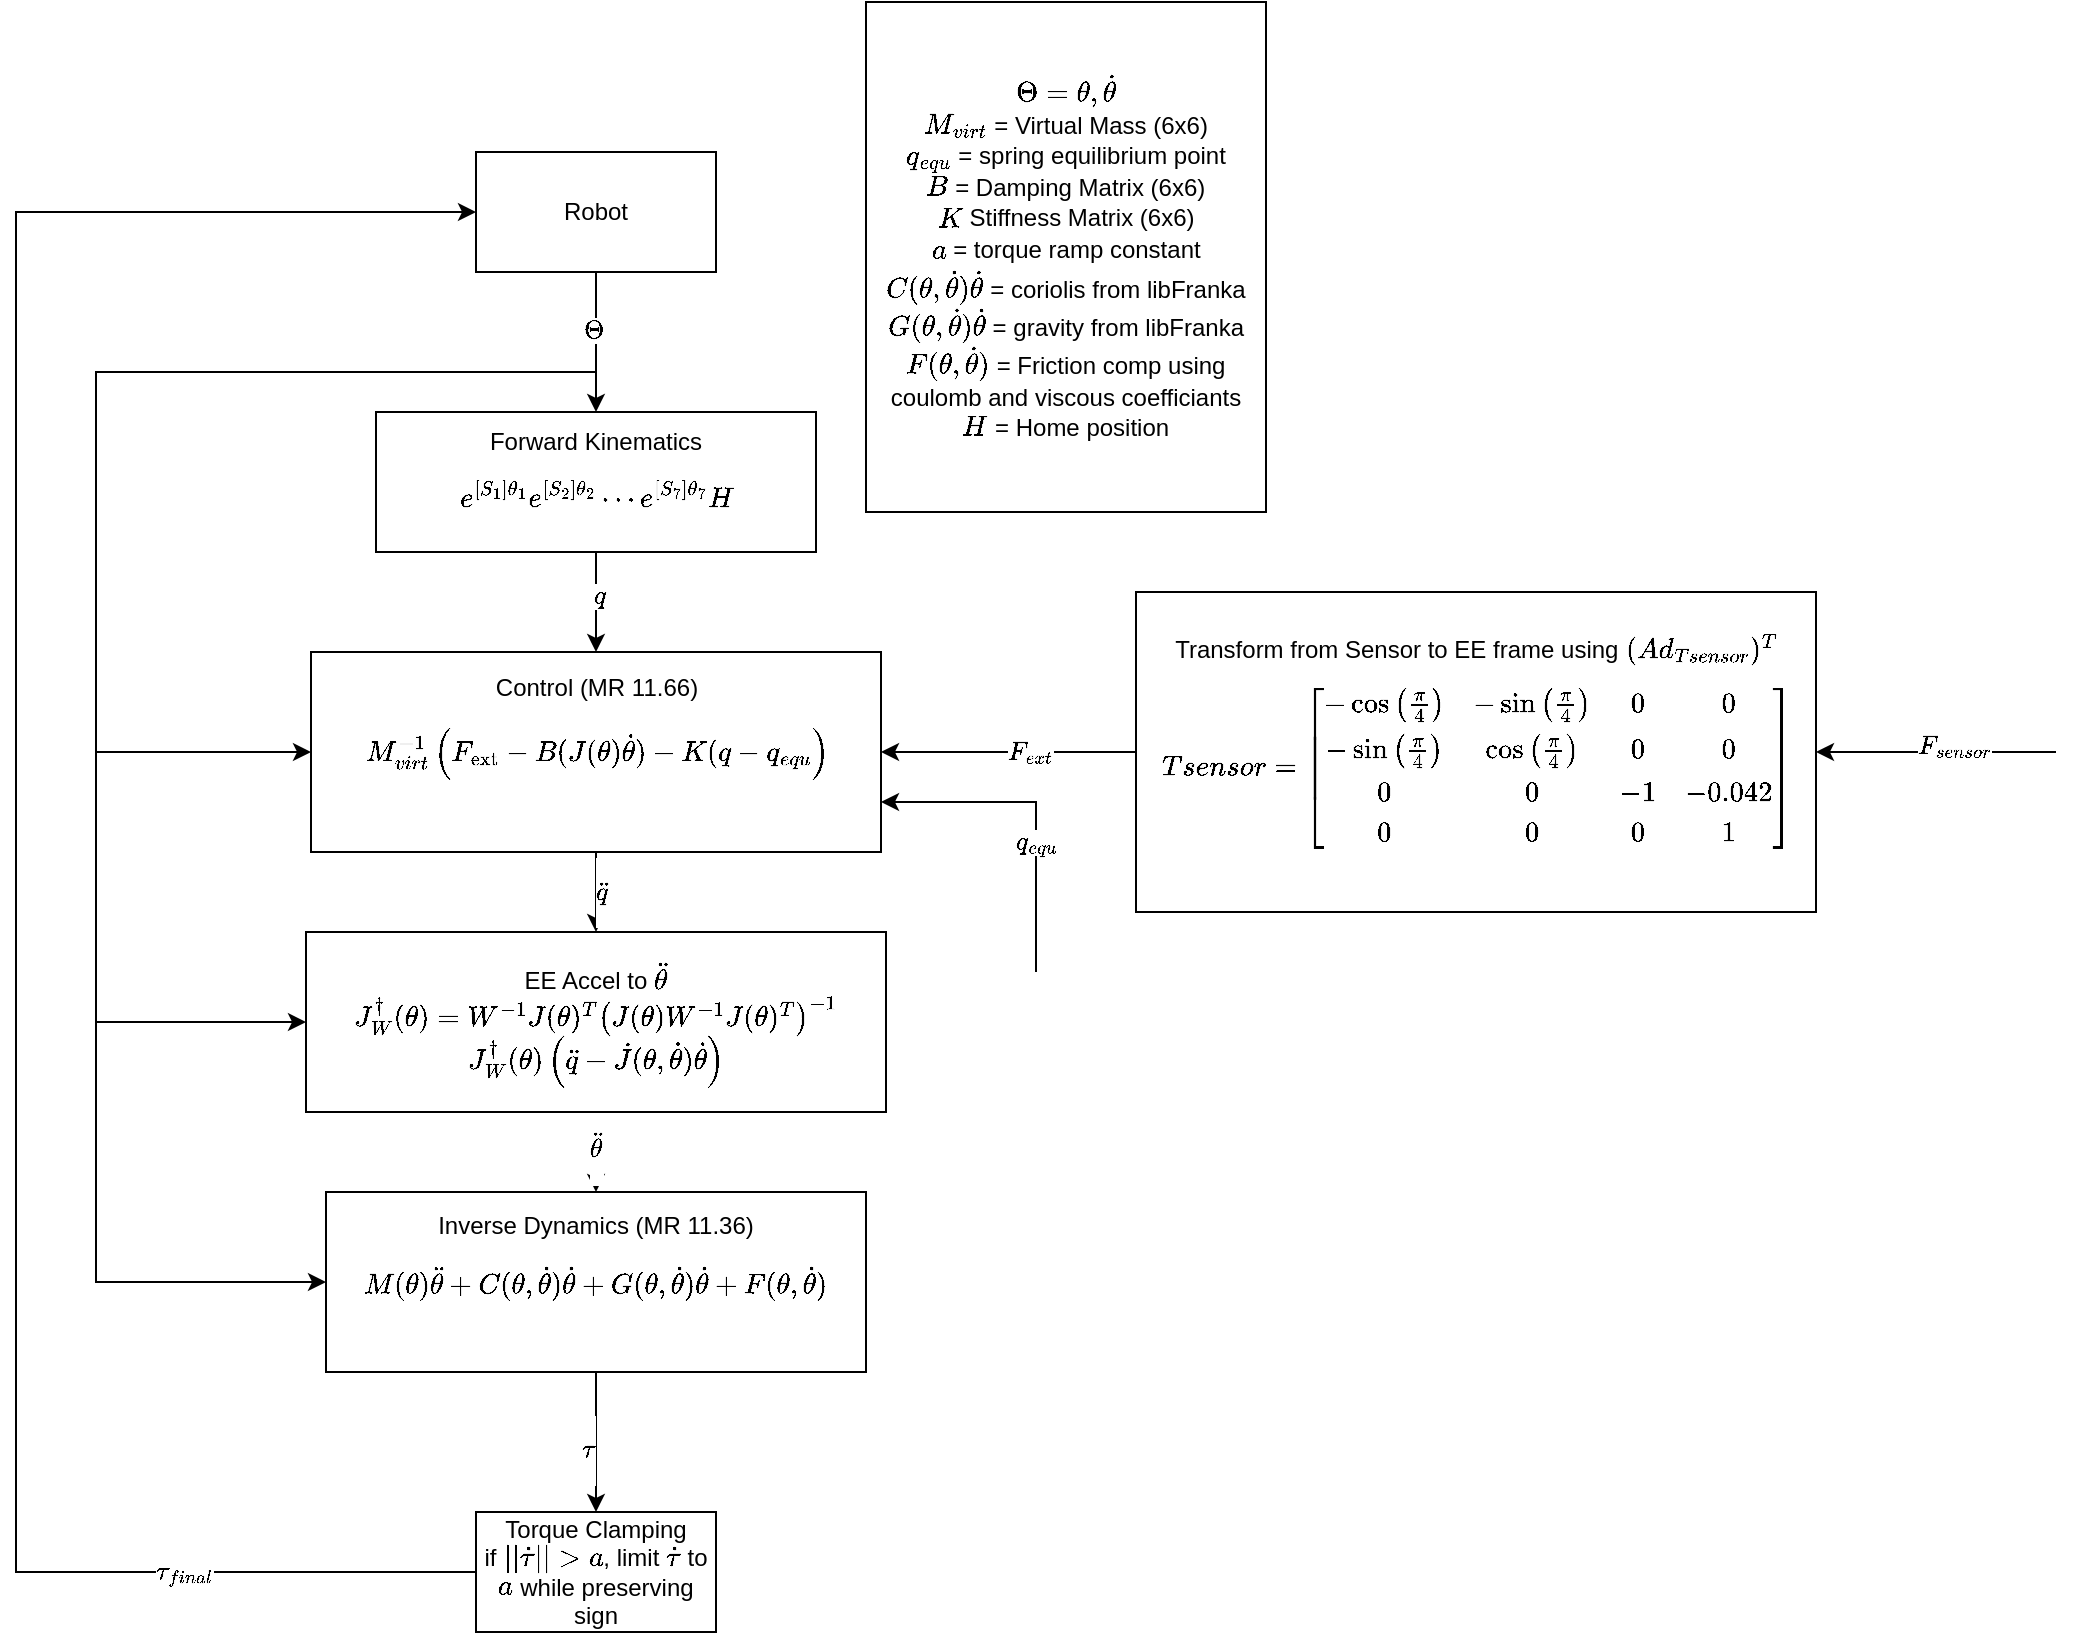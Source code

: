 <mxfile version="28.0.4">
  <diagram name="Page-1" id="zEqlK7t6ldvu853xDJui">
    <mxGraphModel dx="1360" dy="1865" grid="1" gridSize="10" guides="1" tooltips="1" connect="1" arrows="1" fold="1" page="1" pageScale="1" pageWidth="850" pageHeight="1100" math="1" shadow="0">
      <root>
        <mxCell id="0" />
        <mxCell id="1" parent="0" />
        <mxCell id="jYTH6Jz3JsOvPJAKBcka-1" value="&lt;div&gt;Robot&lt;/div&gt;" style="rounded=0;whiteSpace=wrap;html=1;" parent="1" vertex="1">
          <mxGeometry x="440" y="20" width="120" height="60" as="geometry" />
        </mxCell>
        <mxCell id="jYTH6Jz3JsOvPJAKBcka-69" style="edgeStyle=orthogonalEdgeStyle;rounded=0;orthogonalLoop=1;jettySize=auto;html=1;exitX=0.5;exitY=1;exitDx=0;exitDy=0;entryX=0.5;entryY=0;entryDx=0;entryDy=0;" parent="1" source="jYTH6Jz3JsOvPJAKBcka-4" target="jYTH6Jz3JsOvPJAKBcka-5" edge="1">
          <mxGeometry relative="1" as="geometry" />
        </mxCell>
        <mxCell id="jYTH6Jz3JsOvPJAKBcka-70" value="$$\tau$$" style="edgeLabel;html=1;align=center;verticalAlign=middle;resizable=0;points=[];" parent="jYTH6Jz3JsOvPJAKBcka-69" vertex="1" connectable="0">
          <mxGeometry x="0.12" y="-4" relative="1" as="geometry">
            <mxPoint as="offset" />
          </mxGeometry>
        </mxCell>
        <mxCell id="jYTH6Jz3JsOvPJAKBcka-4" value="&lt;div&gt;Inverse Dynamics (MR 11.36)&lt;/div&gt;&lt;div&gt;$$M(\theta)\ddot{\theta} + C(\theta, \dot{\theta})\dot{\theta} + G(\theta, \dot{\theta})\dot{\theta} + F(\theta, \dot{\theta})$$&lt;br&gt;&lt;/div&gt;" style="rounded=0;whiteSpace=wrap;html=1;" parent="1" vertex="1">
          <mxGeometry x="365" y="540" width="270" height="90" as="geometry" />
        </mxCell>
        <mxCell id="jYTH6Jz3JsOvPJAKBcka-73" style="edgeStyle=orthogonalEdgeStyle;rounded=0;orthogonalLoop=1;jettySize=auto;html=1;exitX=0;exitY=0.5;exitDx=0;exitDy=0;entryX=0;entryY=0.5;entryDx=0;entryDy=0;" parent="1" source="jYTH6Jz3JsOvPJAKBcka-5" target="jYTH6Jz3JsOvPJAKBcka-1" edge="1">
          <mxGeometry relative="1" as="geometry">
            <Array as="points">
              <mxPoint x="210" y="730" />
              <mxPoint x="210" y="50" />
            </Array>
          </mxGeometry>
        </mxCell>
        <mxCell id="jYTH6Jz3JsOvPJAKBcka-74" value="$$\tau_{final}$$" style="edgeLabel;html=1;align=center;verticalAlign=middle;resizable=0;points=[];" parent="jYTH6Jz3JsOvPJAKBcka-73" vertex="1" connectable="0">
          <mxGeometry x="-0.744" relative="1" as="geometry">
            <mxPoint as="offset" />
          </mxGeometry>
        </mxCell>
        <mxCell id="jYTH6Jz3JsOvPJAKBcka-5" value="&lt;div&gt;Torque Clamping&lt;/div&gt;if \(||\dot\tau|| &amp;gt; a\), limit \(\dot\tau\) to \(a\) while preserving sign" style="rounded=0;whiteSpace=wrap;html=1;" parent="1" vertex="1">
          <mxGeometry x="440" y="700" width="120" height="60" as="geometry" />
        </mxCell>
        <mxCell id="jYTH6Jz3JsOvPJAKBcka-61" style="edgeStyle=orthogonalEdgeStyle;rounded=0;orthogonalLoop=1;jettySize=auto;html=1;exitX=0.5;exitY=1;exitDx=0;exitDy=0;entryX=0.5;entryY=0;entryDx=0;entryDy=0;" parent="1" source="jYTH6Jz3JsOvPJAKBcka-6" target="jYTH6Jz3JsOvPJAKBcka-4" edge="1">
          <mxGeometry relative="1" as="geometry" />
        </mxCell>
        <mxCell id="jYTH6Jz3JsOvPJAKBcka-62" value="$$\ddot{\theta}$$" style="edgeLabel;html=1;align=center;verticalAlign=middle;resizable=0;points=[];" parent="jYTH6Jz3JsOvPJAKBcka-61" vertex="1" connectable="0">
          <mxGeometry x="-0.156" relative="1" as="geometry">
            <mxPoint as="offset" />
          </mxGeometry>
        </mxCell>
        <mxCell id="jYTH6Jz3JsOvPJAKBcka-6" value="EE Accel to \(\ddot{\theta}\)&lt;br&gt;\(J^{\dagger}_W(\theta) = W^{-1} J(\theta)^T \left( J(\theta) W^{-1} J(\theta)^T \right)^{-1}\)&lt;br&gt;\(J^{\dagger}_W(\theta) \left( \ddot{q} - \dot{J}(\theta, \dot{\theta}) \dot{\theta} \right)&lt;br&gt;\)" style="rounded=0;whiteSpace=wrap;html=1;" parent="1" vertex="1">
          <mxGeometry x="355" y="410" width="290" height="90" as="geometry" />
        </mxCell>
        <mxCell id="jYTH6Jz3JsOvPJAKBcka-54" style="edgeStyle=orthogonalEdgeStyle;rounded=0;orthogonalLoop=1;jettySize=auto;html=1;exitX=0.5;exitY=1;exitDx=0;exitDy=0;entryX=0;entryY=0.5;entryDx=0;entryDy=0;" parent="1" source="jYTH6Jz3JsOvPJAKBcka-1" target="jYTH6Jz3JsOvPJAKBcka-6" edge="1">
          <mxGeometry relative="1" as="geometry">
            <Array as="points">
              <mxPoint x="500" y="130" />
              <mxPoint x="250" y="130" />
              <mxPoint x="250" y="455" />
            </Array>
            <mxPoint x="460" y="80" as="sourcePoint" />
            <mxPoint x="350" y="430" as="targetPoint" />
          </mxGeometry>
        </mxCell>
        <mxCell id="jYTH6Jz3JsOvPJAKBcka-36" style="edgeStyle=orthogonalEdgeStyle;rounded=0;orthogonalLoop=1;jettySize=auto;html=1;exitX=0.5;exitY=1;exitDx=0;exitDy=0;entryX=0.5;entryY=0;entryDx=0;entryDy=0;" parent="1" source="jYTH6Jz3JsOvPJAKBcka-17" target="jYTH6Jz3JsOvPJAKBcka-18" edge="1">
          <mxGeometry relative="1" as="geometry" />
        </mxCell>
        <mxCell id="K6AiGifMPzE6-kjP8r4b-8" value="\(q\)" style="edgeLabel;html=1;align=center;verticalAlign=middle;resizable=0;points=[];" parent="jYTH6Jz3JsOvPJAKBcka-36" vertex="1" connectable="0">
          <mxGeometry x="-0.15" y="2" relative="1" as="geometry">
            <mxPoint as="offset" />
          </mxGeometry>
        </mxCell>
        <mxCell id="jYTH6Jz3JsOvPJAKBcka-17" value="Forward Kinematics&lt;br&gt;$$e^{[S_1]\theta_1} e^{[S_2]\theta_2} \cdots e^{[S_7]\theta_7} H&lt;br&gt;$$" style="rounded=0;whiteSpace=wrap;html=1;" parent="1" vertex="1">
          <mxGeometry x="390" y="150" width="220" height="70" as="geometry" />
        </mxCell>
        <mxCell id="jYTH6Jz3JsOvPJAKBcka-48" style="edgeStyle=orthogonalEdgeStyle;rounded=0;orthogonalLoop=1;jettySize=auto;html=1;exitX=0.5;exitY=1;exitDx=0;exitDy=0;entryX=0.5;entryY=0;entryDx=0;entryDy=0;" parent="1" source="jYTH6Jz3JsOvPJAKBcka-18" target="jYTH6Jz3JsOvPJAKBcka-6" edge="1">
          <mxGeometry relative="1" as="geometry" />
        </mxCell>
        <mxCell id="jYTH6Jz3JsOvPJAKBcka-51" value="$$\ddot{q}$$" style="edgeLabel;html=1;align=center;verticalAlign=middle;resizable=0;points=[];" parent="jYTH6Jz3JsOvPJAKBcka-48" vertex="1" connectable="0">
          <mxGeometry x="-0.018" y="3" relative="1" as="geometry">
            <mxPoint as="offset" />
          </mxGeometry>
        </mxCell>
        <mxCell id="jYTH6Jz3JsOvPJAKBcka-18" value="&lt;div&gt;Control (MR 11.66)&lt;br&gt;&lt;/div&gt;&lt;div&gt;$$M_{virt}^{-1} \left( F_{\text{ext}} - B (J(\theta) \dot\theta) - K (q - q_{equ} \right)&lt;br&gt;$$&lt;br&gt;&lt;/div&gt;" style="rounded=0;whiteSpace=wrap;html=1;" parent="1" vertex="1">
          <mxGeometry x="357.5" y="270" width="285" height="100" as="geometry" />
        </mxCell>
        <mxCell id="jYTH6Jz3JsOvPJAKBcka-40" value="" style="endArrow=classic;html=1;rounded=0;entryX=1;entryY=0.5;entryDx=0;entryDy=0;" parent="1" target="XGiLKBSpAevxkSpyMMWM-2" edge="1">
          <mxGeometry width="50" height="50" relative="1" as="geometry">
            <mxPoint x="1230" y="320" as="sourcePoint" />
            <mxPoint x="1030" y="180" as="targetPoint" />
          </mxGeometry>
        </mxCell>
        <mxCell id="jYTH6Jz3JsOvPJAKBcka-44" value="$$F_{sensor}$$" style="edgeLabel;html=1;align=center;verticalAlign=middle;resizable=0;points=[];" parent="jYTH6Jz3JsOvPJAKBcka-40" vertex="1" connectable="0">
          <mxGeometry x="-0.154" y="-3" relative="1" as="geometry">
            <mxPoint as="offset" />
          </mxGeometry>
        </mxCell>
        <mxCell id="K6AiGifMPzE6-kjP8r4b-1" value="&lt;div style=&quot;line-height: 130%;&quot;&gt;\(\Theta = \theta,\dot{\theta}\)&lt;br&gt;\(M_{virt}\) = Virtual Mass (6x6)&lt;br&gt;\(q_{equ}\) = spring equilibrium point&lt;br&gt;\(B\) = Damping Matrix (6x6)&lt;br&gt;\(K\) Stiffness Matrix (6x6)&lt;br&gt;\(a\) = torque ramp constant&lt;br&gt;\(C(\theta, \dot{\theta})\dot{\theta}\) = coriolis from libFranka&lt;br&gt;\(G(\theta, \dot{\theta})\dot{\theta}\) = gravity from libFranka&lt;br&gt;\(F(\theta, \dot{\theta})\) = Friction comp using coulomb and viscous coefficiants&lt;br&gt;&lt;/div&gt;&lt;div style=&quot;line-height: 130%;&quot;&gt;\(H\) = Home position&lt;br&gt;&lt;/div&gt;" style="rounded=0;whiteSpace=wrap;html=1;" parent="1" vertex="1">
          <mxGeometry x="635" y="-55" width="200" height="255" as="geometry" />
        </mxCell>
        <mxCell id="K6AiGifMPzE6-kjP8r4b-9" value="" style="endArrow=classic;html=1;rounded=0;entryX=0;entryY=0.5;entryDx=0;entryDy=0;" parent="1" target="jYTH6Jz3JsOvPJAKBcka-18" edge="1">
          <mxGeometry width="50" height="50" relative="1" as="geometry">
            <mxPoint x="250" y="320" as="sourcePoint" />
            <mxPoint x="285" y="260" as="targetPoint" />
            <Array as="points">
              <mxPoint x="285" y="320" />
            </Array>
          </mxGeometry>
        </mxCell>
        <mxCell id="lPvl20YBtdKhUg3KRUHm-1" value="" style="endArrow=classic;html=1;rounded=0;entryX=0;entryY=0.5;entryDx=0;entryDy=0;" parent="1" target="jYTH6Jz3JsOvPJAKBcka-4" edge="1">
          <mxGeometry width="50" height="50" relative="1" as="geometry">
            <mxPoint x="250" y="450" as="sourcePoint" />
            <mxPoint x="450" y="380" as="targetPoint" />
            <Array as="points">
              <mxPoint x="250" y="585" />
            </Array>
          </mxGeometry>
        </mxCell>
        <mxCell id="lPvl20YBtdKhUg3KRUHm-2" value="" style="endArrow=classic;html=1;rounded=0;entryX=0.5;entryY=0;entryDx=0;entryDy=0;" parent="1" target="jYTH6Jz3JsOvPJAKBcka-17" edge="1">
          <mxGeometry width="50" height="50" relative="1" as="geometry">
            <mxPoint x="500" y="100" as="sourcePoint" />
            <mxPoint x="450" y="380" as="targetPoint" />
          </mxGeometry>
        </mxCell>
        <mxCell id="lPvl20YBtdKhUg3KRUHm-5" value="\(\Theta\)" style="edgeLabel;html=1;align=center;verticalAlign=middle;resizable=0;points=[];" parent="lPvl20YBtdKhUg3KRUHm-2" vertex="1" connectable="0">
          <mxGeometry x="-0.64" y="-1" relative="1" as="geometry">
            <mxPoint as="offset" />
          </mxGeometry>
        </mxCell>
        <mxCell id="lPvl20YBtdKhUg3KRUHm-6" value="" style="endArrow=classic;html=1;rounded=0;entryX=1;entryY=0.75;entryDx=0;entryDy=0;" parent="1" target="jYTH6Jz3JsOvPJAKBcka-18" edge="1">
          <mxGeometry width="50" height="50" relative="1" as="geometry">
            <mxPoint x="720" y="430" as="sourcePoint" />
            <mxPoint x="450" y="350" as="targetPoint" />
            <Array as="points">
              <mxPoint x="720" y="345" />
            </Array>
          </mxGeometry>
        </mxCell>
        <mxCell id="lPvl20YBtdKhUg3KRUHm-7" value="\(q_{equ}\)" style="edgeLabel;html=1;align=center;verticalAlign=middle;resizable=0;points=[];" parent="lPvl20YBtdKhUg3KRUHm-6" vertex="1" connectable="0">
          <mxGeometry x="-0.2" relative="1" as="geometry">
            <mxPoint as="offset" />
          </mxGeometry>
        </mxCell>
        <mxCell id="XGiLKBSpAevxkSpyMMWM-2" value="Transform from Sensor to EE frame using \(({Ad_{Tsensor}})^T\)&lt;br&gt;$$Tsensor = \begin{bmatrix}&lt;br&gt;&amp;nbsp; -\cos\left(\frac{\pi}{4}\right) &amp;amp; -\sin\left(\frac{\pi}{4}\right) &amp;amp; 0 &amp;amp; 0 \\&lt;br&gt;&amp;nbsp; -\sin\left(\frac{\pi}{4}\right) &amp;amp;&amp;nbsp; \cos\left(\frac{\pi}{4}\right) &amp;amp; 0 &amp;amp; 0 \\&lt;br&gt;&amp;nbsp;&amp;nbsp; 0&amp;nbsp;&amp;nbsp;&amp;nbsp;&amp;nbsp;&amp;nbsp;&amp;nbsp;&amp;nbsp;&amp;nbsp;&amp;nbsp;&amp;nbsp;&amp;nbsp;&amp;nbsp;&amp;nbsp;&amp;nbsp;&amp;nbsp;&amp;nbsp;&amp;nbsp;&amp;nbsp;&amp;nbsp;&amp;nbsp;&amp;nbsp;&amp;nbsp;&amp;nbsp;&amp;nbsp;&amp;nbsp;&amp;nbsp;&amp;nbsp;&amp;nbsp;&amp;nbsp; &amp;amp;&amp;nbsp; 0&amp;nbsp;&amp;nbsp;&amp;nbsp;&amp;nbsp;&amp;nbsp;&amp;nbsp;&amp;nbsp;&amp;nbsp;&amp;nbsp;&amp;nbsp;&amp;nbsp;&amp;nbsp;&amp;nbsp;&amp;nbsp;&amp;nbsp;&amp;nbsp;&amp;nbsp;&amp;nbsp;&amp;nbsp;&amp;nbsp;&amp;nbsp;&amp;nbsp;&amp;nbsp;&amp;nbsp;&amp;nbsp;&amp;nbsp;&amp;nbsp;&amp;nbsp;&amp;nbsp; &amp;amp; -1 &amp;amp; -0.042 \\&lt;br&gt;&amp;nbsp;&amp;nbsp; 0&amp;nbsp;&amp;nbsp;&amp;nbsp;&amp;nbsp;&amp;nbsp;&amp;nbsp;&amp;nbsp;&amp;nbsp;&amp;nbsp;&amp;nbsp;&amp;nbsp;&amp;nbsp;&amp;nbsp;&amp;nbsp;&amp;nbsp;&amp;nbsp;&amp;nbsp;&amp;nbsp;&amp;nbsp;&amp;nbsp;&amp;nbsp;&amp;nbsp;&amp;nbsp;&amp;nbsp;&amp;nbsp;&amp;nbsp;&amp;nbsp;&amp;nbsp;&amp;nbsp; &amp;amp;&amp;nbsp; 0&amp;nbsp;&amp;nbsp;&amp;nbsp;&amp;nbsp;&amp;nbsp;&amp;nbsp;&amp;nbsp;&amp;nbsp;&amp;nbsp;&amp;nbsp;&amp;nbsp;&amp;nbsp;&amp;nbsp;&amp;nbsp;&amp;nbsp;&amp;nbsp;&amp;nbsp;&amp;nbsp;&amp;nbsp;&amp;nbsp;&amp;nbsp;&amp;nbsp;&amp;nbsp;&amp;nbsp;&amp;nbsp;&amp;nbsp;&amp;nbsp;&amp;nbsp;&amp;nbsp; &amp;amp;&amp;nbsp; 0 &amp;amp; 1&lt;br&gt;\end{bmatrix}&lt;br&gt;$$" style="rounded=0;whiteSpace=wrap;html=1;" parent="1" vertex="1">
          <mxGeometry x="770" y="240" width="340" height="160" as="geometry" />
        </mxCell>
        <mxCell id="XGiLKBSpAevxkSpyMMWM-3" value="" style="endArrow=classic;html=1;rounded=0;entryX=1;entryY=0.5;entryDx=0;entryDy=0;exitX=0;exitY=0.5;exitDx=0;exitDy=0;" parent="1" source="XGiLKBSpAevxkSpyMMWM-2" target="jYTH6Jz3JsOvPJAKBcka-18" edge="1">
          <mxGeometry width="50" height="50" relative="1" as="geometry">
            <mxPoint x="730" y="370" as="sourcePoint" />
            <mxPoint x="780" y="320" as="targetPoint" />
          </mxGeometry>
        </mxCell>
        <mxCell id="XGiLKBSpAevxkSpyMMWM-4" value="$$F_{ext}$$" style="edgeLabel;html=1;align=center;verticalAlign=middle;resizable=0;points=[];" parent="XGiLKBSpAevxkSpyMMWM-3" vertex="1" connectable="0">
          <mxGeometry x="-0.169" relative="1" as="geometry">
            <mxPoint as="offset" />
          </mxGeometry>
        </mxCell>
      </root>
    </mxGraphModel>
  </diagram>
</mxfile>
